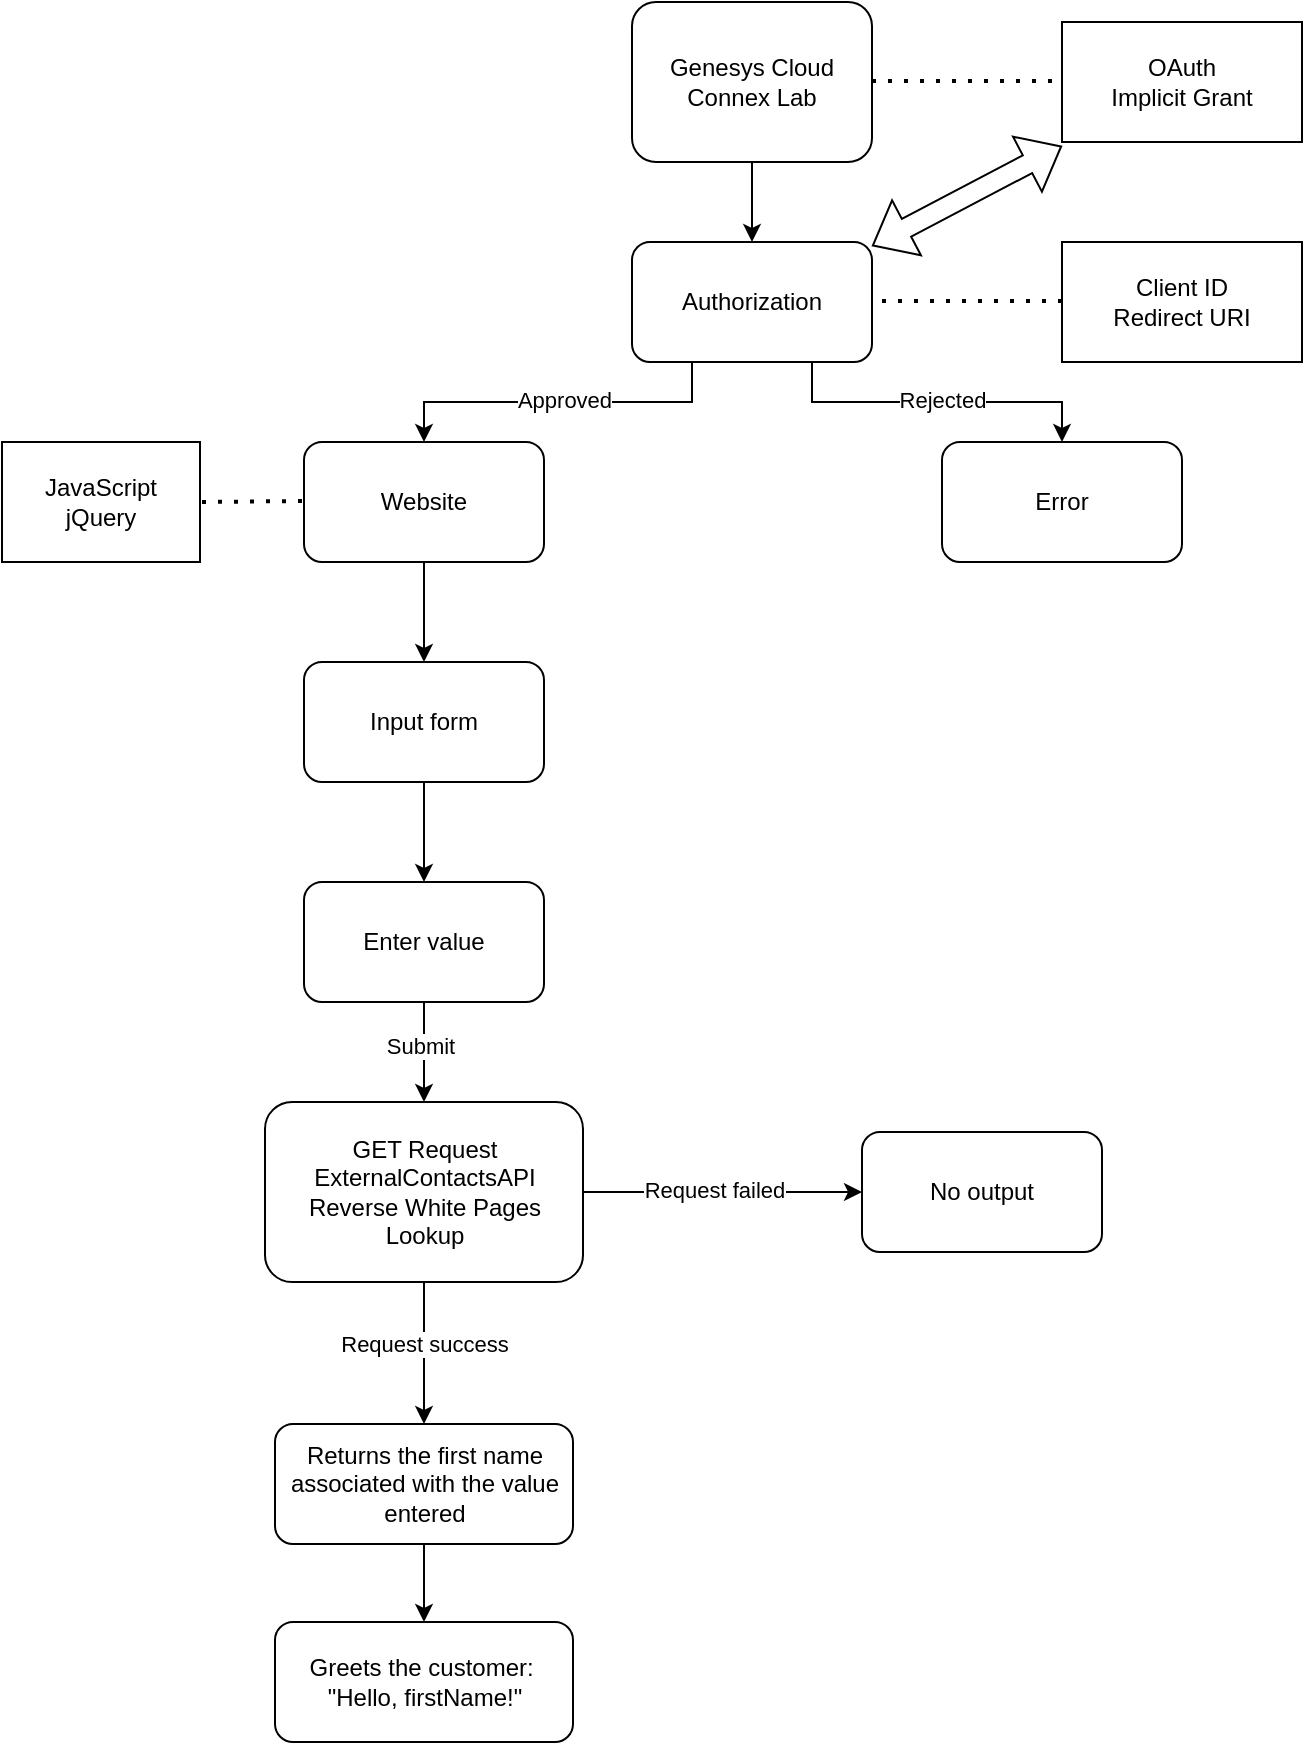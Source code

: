 <mxfile version="15.5.9" type="device"><diagram id="Fw_opoipzmA-ly4cfzcz" name="Page-1"><mxGraphModel dx="944" dy="531" grid="1" gridSize="10" guides="1" tooltips="1" connect="1" arrows="1" fold="1" page="1" pageScale="1" pageWidth="850" pageHeight="1100" math="0" shadow="0"><root><mxCell id="0"/><mxCell id="1" parent="0"/><mxCell id="BnMGgDpC-nSdQNEU0eHr-6" style="edgeStyle=orthogonalEdgeStyle;rounded=0;orthogonalLoop=1;jettySize=auto;html=1;" edge="1" parent="1" source="BnMGgDpC-nSdQNEU0eHr-1"><mxGeometry relative="1" as="geometry"><mxPoint x="425" y="160" as="targetPoint"/></mxGeometry></mxCell><mxCell id="BnMGgDpC-nSdQNEU0eHr-1" value="Genesys Cloud&lt;br&gt;Connex Lab" style="rounded=1;whiteSpace=wrap;html=1;" vertex="1" parent="1"><mxGeometry x="365" y="40" width="120" height="80" as="geometry"/></mxCell><mxCell id="BnMGgDpC-nSdQNEU0eHr-7" value="OAuth&lt;br&gt;Implicit Grant" style="rounded=0;whiteSpace=wrap;html=1;" vertex="1" parent="1"><mxGeometry x="580" y="50" width="120" height="60" as="geometry"/></mxCell><mxCell id="BnMGgDpC-nSdQNEU0eHr-8" value="" style="endArrow=none;dashed=1;html=1;dashPattern=1 3;strokeWidth=2;rounded=0;" edge="1" parent="1"><mxGeometry width="50" height="50" relative="1" as="geometry"><mxPoint x="485" y="79.5" as="sourcePoint"/><mxPoint x="575" y="79.5" as="targetPoint"/></mxGeometry></mxCell><mxCell id="BnMGgDpC-nSdQNEU0eHr-18" style="edgeStyle=orthogonalEdgeStyle;rounded=0;orthogonalLoop=1;jettySize=auto;html=1;exitX=0.75;exitY=1;exitDx=0;exitDy=0;entryX=0.5;entryY=0;entryDx=0;entryDy=0;" edge="1" parent="1" source="BnMGgDpC-nSdQNEU0eHr-9" target="BnMGgDpC-nSdQNEU0eHr-16"><mxGeometry relative="1" as="geometry"/></mxCell><mxCell id="BnMGgDpC-nSdQNEU0eHr-21" value="Rejected" style="edgeLabel;html=1;align=center;verticalAlign=middle;resizable=0;points=[];" vertex="1" connectable="0" parent="BnMGgDpC-nSdQNEU0eHr-18"><mxGeometry x="-0.236" y="1" relative="1" as="geometry"><mxPoint x="22" as="offset"/></mxGeometry></mxCell><mxCell id="BnMGgDpC-nSdQNEU0eHr-19" style="edgeStyle=orthogonalEdgeStyle;rounded=0;orthogonalLoop=1;jettySize=auto;html=1;exitX=0.25;exitY=1;exitDx=0;exitDy=0;entryX=0.5;entryY=0;entryDx=0;entryDy=0;" edge="1" parent="1" source="BnMGgDpC-nSdQNEU0eHr-9" target="BnMGgDpC-nSdQNEU0eHr-15"><mxGeometry relative="1" as="geometry"/></mxCell><mxCell id="BnMGgDpC-nSdQNEU0eHr-20" value="Approved" style="edgeLabel;html=1;align=center;verticalAlign=middle;resizable=0;points=[];" vertex="1" connectable="0" parent="BnMGgDpC-nSdQNEU0eHr-19"><mxGeometry x="-0.276" y="1" relative="1" as="geometry"><mxPoint x="-21" y="-2" as="offset"/></mxGeometry></mxCell><mxCell id="BnMGgDpC-nSdQNEU0eHr-9" value="Authorization" style="rounded=1;whiteSpace=wrap;html=1;" vertex="1" parent="1"><mxGeometry x="365" y="160" width="120" height="60" as="geometry"/></mxCell><mxCell id="BnMGgDpC-nSdQNEU0eHr-10" value="" style="shape=flexArrow;endArrow=classic;startArrow=classic;html=1;rounded=0;exitX=1;exitY=0;exitDx=0;exitDy=0;entryX=0;entryY=1;entryDx=0;entryDy=0;" edge="1" parent="1"><mxGeometry width="100" height="100" relative="1" as="geometry"><mxPoint x="485" y="162" as="sourcePoint"/><mxPoint x="580" y="112" as="targetPoint"/></mxGeometry></mxCell><mxCell id="BnMGgDpC-nSdQNEU0eHr-13" value="" style="endArrow=none;dashed=1;html=1;dashPattern=1 3;strokeWidth=2;rounded=0;" edge="1" parent="1"><mxGeometry width="50" height="50" relative="1" as="geometry"><mxPoint x="490" y="189.5" as="sourcePoint"/><mxPoint x="580" y="189.5" as="targetPoint"/></mxGeometry></mxCell><mxCell id="BnMGgDpC-nSdQNEU0eHr-14" value="Client ID&lt;br&gt;Redirect URI" style="rounded=0;whiteSpace=wrap;html=1;" vertex="1" parent="1"><mxGeometry x="580" y="160" width="120" height="60" as="geometry"/></mxCell><mxCell id="BnMGgDpC-nSdQNEU0eHr-23" style="edgeStyle=orthogonalEdgeStyle;rounded=0;orthogonalLoop=1;jettySize=auto;html=1;exitX=0.5;exitY=1;exitDx=0;exitDy=0;" edge="1" parent="1" source="BnMGgDpC-nSdQNEU0eHr-15" target="BnMGgDpC-nSdQNEU0eHr-22"><mxGeometry relative="1" as="geometry"/></mxCell><mxCell id="BnMGgDpC-nSdQNEU0eHr-15" value="Website" style="rounded=1;whiteSpace=wrap;html=1;" vertex="1" parent="1"><mxGeometry x="201" y="260" width="120" height="60" as="geometry"/></mxCell><mxCell id="BnMGgDpC-nSdQNEU0eHr-16" value="Error" style="rounded=1;whiteSpace=wrap;html=1;" vertex="1" parent="1"><mxGeometry x="520" y="260" width="120" height="60" as="geometry"/></mxCell><mxCell id="BnMGgDpC-nSdQNEU0eHr-28" style="edgeStyle=orthogonalEdgeStyle;rounded=0;orthogonalLoop=1;jettySize=auto;html=1;exitX=0.5;exitY=1;exitDx=0;exitDy=0;" edge="1" parent="1" source="BnMGgDpC-nSdQNEU0eHr-22"><mxGeometry relative="1" as="geometry"><mxPoint x="261" y="480" as="targetPoint"/></mxGeometry></mxCell><mxCell id="BnMGgDpC-nSdQNEU0eHr-22" value="Input form" style="rounded=1;whiteSpace=wrap;html=1;" vertex="1" parent="1"><mxGeometry x="201" y="370" width="120" height="60" as="geometry"/></mxCell><mxCell id="BnMGgDpC-nSdQNEU0eHr-25" value="" style="endArrow=none;dashed=1;html=1;dashPattern=1 3;strokeWidth=2;rounded=0;" edge="1" parent="1" target="BnMGgDpC-nSdQNEU0eHr-26"><mxGeometry width="50" height="50" relative="1" as="geometry"><mxPoint x="140" y="290" as="sourcePoint"/><mxPoint x="201" y="289.5" as="targetPoint"/></mxGeometry></mxCell><mxCell id="BnMGgDpC-nSdQNEU0eHr-26" value="JavaScript&lt;br&gt;jQuery" style="rounded=0;whiteSpace=wrap;html=1;" vertex="1" parent="1"><mxGeometry x="50" y="260" width="99" height="60" as="geometry"/></mxCell><mxCell id="BnMGgDpC-nSdQNEU0eHr-27" value="" style="endArrow=none;dashed=1;html=1;dashPattern=1 3;strokeWidth=2;rounded=0;" edge="1" parent="1"><mxGeometry width="50" height="50" relative="1" as="geometry"><mxPoint x="150" y="290" as="sourcePoint"/><mxPoint x="201" y="289.5" as="targetPoint"/></mxGeometry></mxCell><mxCell id="BnMGgDpC-nSdQNEU0eHr-30" style="edgeStyle=orthogonalEdgeStyle;rounded=0;orthogonalLoop=1;jettySize=auto;html=1;exitX=0.5;exitY=1;exitDx=0;exitDy=0;" edge="1" parent="1" source="BnMGgDpC-nSdQNEU0eHr-29"><mxGeometry relative="1" as="geometry"><mxPoint x="261" y="590" as="targetPoint"/></mxGeometry></mxCell><mxCell id="BnMGgDpC-nSdQNEU0eHr-32" value="Submit" style="edgeLabel;html=1;align=center;verticalAlign=middle;resizable=0;points=[];" vertex="1" connectable="0" parent="BnMGgDpC-nSdQNEU0eHr-30"><mxGeometry x="-0.12" y="2" relative="1" as="geometry"><mxPoint x="-4" as="offset"/></mxGeometry></mxCell><mxCell id="BnMGgDpC-nSdQNEU0eHr-29" value="Enter value" style="rounded=1;whiteSpace=wrap;html=1;" vertex="1" parent="1"><mxGeometry x="201" y="480" width="120" height="60" as="geometry"/></mxCell><mxCell id="BnMGgDpC-nSdQNEU0eHr-34" style="edgeStyle=orthogonalEdgeStyle;rounded=0;orthogonalLoop=1;jettySize=auto;html=1;exitX=0.5;exitY=1;exitDx=0;exitDy=0;" edge="1" parent="1" source="BnMGgDpC-nSdQNEU0eHr-31" target="BnMGgDpC-nSdQNEU0eHr-33"><mxGeometry relative="1" as="geometry"/></mxCell><mxCell id="BnMGgDpC-nSdQNEU0eHr-35" value="Request success" style="edgeLabel;html=1;align=center;verticalAlign=middle;resizable=0;points=[];" vertex="1" connectable="0" parent="BnMGgDpC-nSdQNEU0eHr-34"><mxGeometry x="-0.12" relative="1" as="geometry"><mxPoint as="offset"/></mxGeometry></mxCell><mxCell id="BnMGgDpC-nSdQNEU0eHr-37" style="edgeStyle=orthogonalEdgeStyle;rounded=0;orthogonalLoop=1;jettySize=auto;html=1;exitX=1;exitY=0.5;exitDx=0;exitDy=0;" edge="1" parent="1" source="BnMGgDpC-nSdQNEU0eHr-31" target="BnMGgDpC-nSdQNEU0eHr-36"><mxGeometry relative="1" as="geometry"/></mxCell><mxCell id="BnMGgDpC-nSdQNEU0eHr-38" value="Request failed" style="edgeLabel;html=1;align=center;verticalAlign=middle;resizable=0;points=[];" vertex="1" connectable="0" parent="BnMGgDpC-nSdQNEU0eHr-37"><mxGeometry x="-0.373" y="1" relative="1" as="geometry"><mxPoint x="22" as="offset"/></mxGeometry></mxCell><mxCell id="BnMGgDpC-nSdQNEU0eHr-31" value="GET Request&lt;br&gt;ExternalContactsAPI&lt;br&gt;Reverse White Pages Lookup" style="rounded=1;whiteSpace=wrap;html=1;" vertex="1" parent="1"><mxGeometry x="181.5" y="590" width="159" height="90" as="geometry"/></mxCell><mxCell id="BnMGgDpC-nSdQNEU0eHr-42" value="" style="edgeStyle=orthogonalEdgeStyle;rounded=0;orthogonalLoop=1;jettySize=auto;html=1;" edge="1" parent="1" source="BnMGgDpC-nSdQNEU0eHr-33" target="BnMGgDpC-nSdQNEU0eHr-39"><mxGeometry relative="1" as="geometry"/></mxCell><mxCell id="BnMGgDpC-nSdQNEU0eHr-33" value="Returns the first name associated with the value entered" style="rounded=1;whiteSpace=wrap;html=1;" vertex="1" parent="1"><mxGeometry x="186.5" y="751" width="149" height="60" as="geometry"/></mxCell><mxCell id="BnMGgDpC-nSdQNEU0eHr-36" value="No output" style="rounded=1;whiteSpace=wrap;html=1;" vertex="1" parent="1"><mxGeometry x="480" y="605" width="120" height="60" as="geometry"/></mxCell><mxCell id="BnMGgDpC-nSdQNEU0eHr-39" value="Greets the customer:&amp;nbsp;&lt;br&gt;&quot;Hello, firstName!&quot;" style="rounded=1;whiteSpace=wrap;html=1;" vertex="1" parent="1"><mxGeometry x="186.5" y="850" width="149" height="60" as="geometry"/></mxCell></root></mxGraphModel></diagram></mxfile>